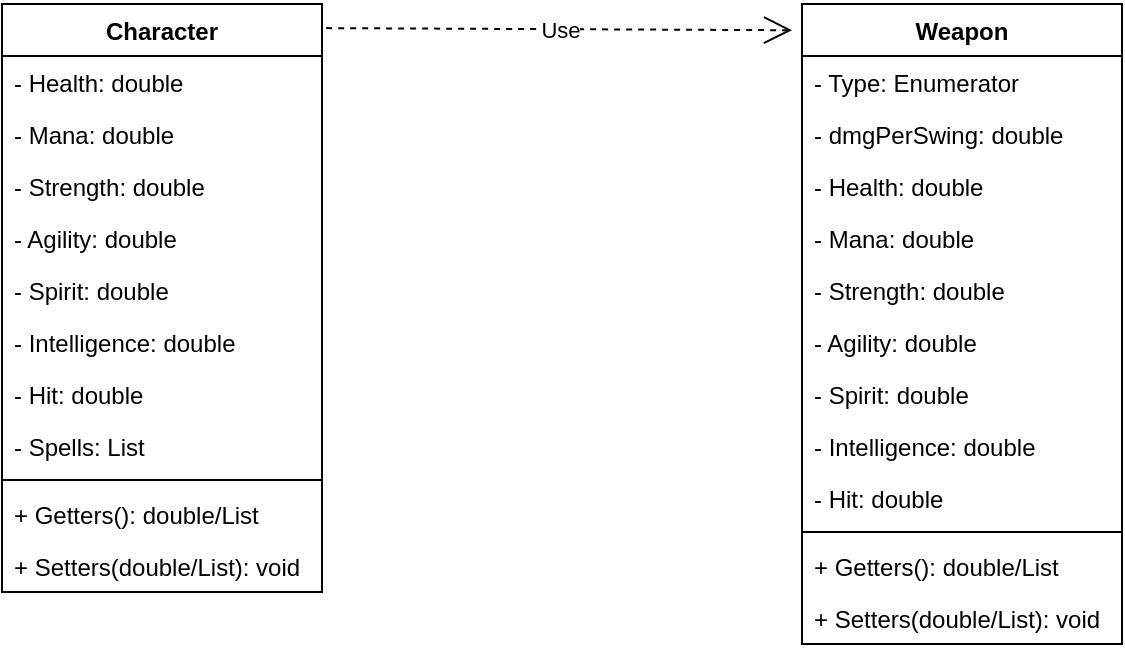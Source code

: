 <mxfile version="20.5.3" type="embed" pages="2"><diagram id="C5RBs43oDa-KdzZeNtuy" name="Model"><mxGraphModel dx="903" dy="784" grid="1" gridSize="10" guides="1" tooltips="1" connect="1" arrows="1" fold="1" page="1" pageScale="1" pageWidth="827" pageHeight="1169" math="0" shadow="0"><root><mxCell id="WIyWlLk6GJQsqaUBKTNV-0"/><mxCell id="WIyWlLk6GJQsqaUBKTNV-1" parent="WIyWlLk6GJQsqaUBKTNV-0"/><mxCell id="CvsPyBY_gTNWmde9INsc-14" value="Character" style="swimlane;fontStyle=1;align=center;verticalAlign=top;childLayout=stackLayout;horizontal=1;startSize=26;horizontalStack=0;resizeParent=1;resizeParentMax=0;resizeLast=0;collapsible=1;marginBottom=0;" parent="WIyWlLk6GJQsqaUBKTNV-1" vertex="1"><mxGeometry x="80" y="40" width="160" height="294" as="geometry"/></mxCell><object label="- Health: double" Strength="int" Agility="int" Stamina="int" Spirit="int" Intelligence="int" id="CvsPyBY_gTNWmde9INsc-15"><mxCell style="text;strokeColor=none;fillColor=none;align=left;verticalAlign=top;spacingLeft=4;spacingRight=4;overflow=hidden;rotatable=0;points=[[0,0.5],[1,0.5]];portConstraint=eastwest;" parent="CvsPyBY_gTNWmde9INsc-14" vertex="1"><mxGeometry y="26" width="160" height="26" as="geometry"/></mxCell></object><mxCell id="CvsPyBY_gTNWmde9INsc-25" value="- Mana: double" style="text;strokeColor=none;fillColor=none;align=left;verticalAlign=top;spacingLeft=4;spacingRight=4;overflow=hidden;rotatable=0;points=[[0,0.5],[1,0.5]];portConstraint=eastwest;" parent="CvsPyBY_gTNWmde9INsc-14" vertex="1"><mxGeometry y="52" width="160" height="26" as="geometry"/></mxCell><mxCell id="CvsPyBY_gTNWmde9INsc-24" value="- Strength: double" style="text;strokeColor=none;fillColor=none;align=left;verticalAlign=top;spacingLeft=4;spacingRight=4;overflow=hidden;rotatable=0;points=[[0,0.5],[1,0.5]];portConstraint=eastwest;" parent="CvsPyBY_gTNWmde9INsc-14" vertex="1"><mxGeometry y="78" width="160" height="26" as="geometry"/></mxCell><mxCell id="CvsPyBY_gTNWmde9INsc-23" value="- Agility: double" style="text;strokeColor=none;fillColor=none;align=left;verticalAlign=top;spacingLeft=4;spacingRight=4;overflow=hidden;rotatable=0;points=[[0,0.5],[1,0.5]];portConstraint=eastwest;" parent="CvsPyBY_gTNWmde9INsc-14" vertex="1"><mxGeometry y="104" width="160" height="26" as="geometry"/></mxCell><mxCell id="CvsPyBY_gTNWmde9INsc-22" value="- Spirit: double" style="text;strokeColor=none;fillColor=none;align=left;verticalAlign=top;spacingLeft=4;spacingRight=4;overflow=hidden;rotatable=0;points=[[0,0.5],[1,0.5]];portConstraint=eastwest;" parent="CvsPyBY_gTNWmde9INsc-14" vertex="1"><mxGeometry y="130" width="160" height="26" as="geometry"/></mxCell><mxCell id="CvsPyBY_gTNWmde9INsc-21" value="- Intelligence: double" style="text;strokeColor=none;fillColor=none;align=left;verticalAlign=top;spacingLeft=4;spacingRight=4;overflow=hidden;rotatable=0;points=[[0,0.5],[1,0.5]];portConstraint=eastwest;" parent="CvsPyBY_gTNWmde9INsc-14" vertex="1"><mxGeometry y="156" width="160" height="26" as="geometry"/></mxCell><mxCell id="CvsPyBY_gTNWmde9INsc-20" value="- Hit: double" style="text;strokeColor=none;fillColor=none;align=left;verticalAlign=top;spacingLeft=4;spacingRight=4;overflow=hidden;rotatable=0;points=[[0,0.5],[1,0.5]];portConstraint=eastwest;" parent="CvsPyBY_gTNWmde9INsc-14" vertex="1"><mxGeometry y="182" width="160" height="26" as="geometry"/></mxCell><mxCell id="CvsPyBY_gTNWmde9INsc-26" value="- Spells: List" style="text;strokeColor=none;fillColor=none;align=left;verticalAlign=top;spacingLeft=4;spacingRight=4;overflow=hidden;rotatable=0;points=[[0,0.5],[1,0.5]];portConstraint=eastwest;" parent="CvsPyBY_gTNWmde9INsc-14" vertex="1"><mxGeometry y="208" width="160" height="26" as="geometry"/></mxCell><mxCell id="CvsPyBY_gTNWmde9INsc-16" value="" style="line;strokeWidth=1;fillColor=none;align=left;verticalAlign=middle;spacingTop=-1;spacingLeft=3;spacingRight=3;rotatable=0;labelPosition=right;points=[];portConstraint=eastwest;strokeColor=inherit;" parent="CvsPyBY_gTNWmde9INsc-14" vertex="1"><mxGeometry y="234" width="160" height="8" as="geometry"/></mxCell><mxCell id="CvsPyBY_gTNWmde9INsc-17" value="+ Getters(): double/List" style="text;strokeColor=none;fillColor=none;align=left;verticalAlign=top;spacingLeft=4;spacingRight=4;overflow=hidden;rotatable=0;points=[[0,0.5],[1,0.5]];portConstraint=eastwest;" parent="CvsPyBY_gTNWmde9INsc-14" vertex="1"><mxGeometry y="242" width="160" height="26" as="geometry"/></mxCell><mxCell id="CvsPyBY_gTNWmde9INsc-18" value="+ Setters(double/List): void" style="text;strokeColor=none;fillColor=none;align=left;verticalAlign=top;spacingLeft=4;spacingRight=4;overflow=hidden;rotatable=0;points=[[0,0.5],[1,0.5]];portConstraint=eastwest;" parent="CvsPyBY_gTNWmde9INsc-14" vertex="1"><mxGeometry y="268" width="160" height="26" as="geometry"/></mxCell><mxCell id="CvsPyBY_gTNWmde9INsc-27" value="Weapon" style="swimlane;fontStyle=1;align=center;verticalAlign=top;childLayout=stackLayout;horizontal=1;startSize=26;horizontalStack=0;resizeParent=1;resizeParentMax=0;resizeLast=0;collapsible=1;marginBottom=0;" parent="WIyWlLk6GJQsqaUBKTNV-1" vertex="1"><mxGeometry x="480" y="40" width="160" height="320" as="geometry"/></mxCell><object label="- Type: Enumerator" Strength="int" Agility="int" Stamina="int" Spirit="int" Intelligence="int" id="CvsPyBY_gTNWmde9INsc-28"><mxCell style="text;strokeColor=none;fillColor=none;align=left;verticalAlign=top;spacingLeft=4;spacingRight=4;overflow=hidden;rotatable=0;points=[[0,0.5],[1,0.5]];portConstraint=eastwest;" parent="CvsPyBY_gTNWmde9INsc-27" vertex="1"><mxGeometry y="26" width="160" height="26" as="geometry"/></mxCell></object><mxCell id="CvsPyBY_gTNWmde9INsc-29" value="- dmgPerSwing: double" style="text;strokeColor=none;fillColor=none;align=left;verticalAlign=top;spacingLeft=4;spacingRight=4;overflow=hidden;rotatable=0;points=[[0,0.5],[1,0.5]];portConstraint=eastwest;" parent="CvsPyBY_gTNWmde9INsc-27" vertex="1"><mxGeometry y="52" width="160" height="26" as="geometry"/></mxCell><mxCell id="CvsPyBY_gTNWmde9INsc-39" value="- Health: double" style="text;strokeColor=none;fillColor=none;align=left;verticalAlign=top;spacingLeft=4;spacingRight=4;overflow=hidden;rotatable=0;points=[[0,0.5],[1,0.5]];portConstraint=eastwest;" parent="CvsPyBY_gTNWmde9INsc-27" vertex="1"><mxGeometry y="78" width="160" height="26" as="geometry"/></mxCell><mxCell id="CvsPyBY_gTNWmde9INsc-40" value="- Mana: double" style="text;strokeColor=none;fillColor=none;align=left;verticalAlign=top;spacingLeft=4;spacingRight=4;overflow=hidden;rotatable=0;points=[[0,0.5],[1,0.5]];portConstraint=eastwest;" parent="CvsPyBY_gTNWmde9INsc-27" vertex="1"><mxGeometry y="104" width="160" height="26" as="geometry"/></mxCell><mxCell id="CvsPyBY_gTNWmde9INsc-30" value="- Strength: double" style="text;strokeColor=none;fillColor=none;align=left;verticalAlign=top;spacingLeft=4;spacingRight=4;overflow=hidden;rotatable=0;points=[[0,0.5],[1,0.5]];portConstraint=eastwest;" parent="CvsPyBY_gTNWmde9INsc-27" vertex="1"><mxGeometry y="130" width="160" height="26" as="geometry"/></mxCell><mxCell id="CvsPyBY_gTNWmde9INsc-31" value="- Agility: double" style="text;strokeColor=none;fillColor=none;align=left;verticalAlign=top;spacingLeft=4;spacingRight=4;overflow=hidden;rotatable=0;points=[[0,0.5],[1,0.5]];portConstraint=eastwest;" parent="CvsPyBY_gTNWmde9INsc-27" vertex="1"><mxGeometry y="156" width="160" height="26" as="geometry"/></mxCell><mxCell id="CvsPyBY_gTNWmde9INsc-32" value="- Spirit: double" style="text;strokeColor=none;fillColor=none;align=left;verticalAlign=top;spacingLeft=4;spacingRight=4;overflow=hidden;rotatable=0;points=[[0,0.5],[1,0.5]];portConstraint=eastwest;" parent="CvsPyBY_gTNWmde9INsc-27" vertex="1"><mxGeometry y="182" width="160" height="26" as="geometry"/></mxCell><mxCell id="CvsPyBY_gTNWmde9INsc-33" value="- Intelligence: double" style="text;strokeColor=none;fillColor=none;align=left;verticalAlign=top;spacingLeft=4;spacingRight=4;overflow=hidden;rotatable=0;points=[[0,0.5],[1,0.5]];portConstraint=eastwest;" parent="CvsPyBY_gTNWmde9INsc-27" vertex="1"><mxGeometry y="208" width="160" height="26" as="geometry"/></mxCell><mxCell id="CvsPyBY_gTNWmde9INsc-34" value="- Hit: double" style="text;strokeColor=none;fillColor=none;align=left;verticalAlign=top;spacingLeft=4;spacingRight=4;overflow=hidden;rotatable=0;points=[[0,0.5],[1,0.5]];portConstraint=eastwest;" parent="CvsPyBY_gTNWmde9INsc-27" vertex="1"><mxGeometry y="234" width="160" height="26" as="geometry"/></mxCell><mxCell id="CvsPyBY_gTNWmde9INsc-36" value="" style="line;strokeWidth=1;fillColor=none;align=left;verticalAlign=middle;spacingTop=-1;spacingLeft=3;spacingRight=3;rotatable=0;labelPosition=right;points=[];portConstraint=eastwest;strokeColor=inherit;" parent="CvsPyBY_gTNWmde9INsc-27" vertex="1"><mxGeometry y="260" width="160" height="8" as="geometry"/></mxCell><mxCell id="CvsPyBY_gTNWmde9INsc-37" value="+ Getters(): double/List" style="text;strokeColor=none;fillColor=none;align=left;verticalAlign=top;spacingLeft=4;spacingRight=4;overflow=hidden;rotatable=0;points=[[0,0.5],[1,0.5]];portConstraint=eastwest;" parent="CvsPyBY_gTNWmde9INsc-27" vertex="1"><mxGeometry y="268" width="160" height="26" as="geometry"/></mxCell><mxCell id="CvsPyBY_gTNWmde9INsc-38" value="+ Setters(double/List): void" style="text;strokeColor=none;fillColor=none;align=left;verticalAlign=top;spacingLeft=4;spacingRight=4;overflow=hidden;rotatable=0;points=[[0,0.5],[1,0.5]];portConstraint=eastwest;" parent="CvsPyBY_gTNWmde9INsc-27" vertex="1"><mxGeometry y="294" width="160" height="26" as="geometry"/></mxCell><mxCell id="CvsPyBY_gTNWmde9INsc-41" value="Use" style="endArrow=open;endSize=12;dashed=1;html=1;rounded=0;exitX=1.013;exitY=0.041;exitDx=0;exitDy=0;exitPerimeter=0;entryX=-0.031;entryY=0.041;entryDx=0;entryDy=0;entryPerimeter=0;" parent="WIyWlLk6GJQsqaUBKTNV-1" source="CvsPyBY_gTNWmde9INsc-14" target="CvsPyBY_gTNWmde9INsc-27" edge="1"><mxGeometry width="160" relative="1" as="geometry"><mxPoint x="290" y="440" as="sourcePoint"/><mxPoint x="450" y="440" as="targetPoint"/></mxGeometry></mxCell></root></mxGraphModel></diagram><diagram id="jiM9Y5E0p4Vc9h0s1Fcs" name="Viewer"><mxGraphModel dx="903" dy="812" grid="1" gridSize="10" guides="1" tooltips="1" connect="1" arrows="1" fold="1" page="1" pageScale="1" pageWidth="850" pageHeight="1100" math="0" shadow="0"><root><mxCell id="0"/><mxCell id="1" parent="0"/><mxCell id="xq5f-G7putXhNV8RG8q5-4" value="" style="edgeStyle=orthogonalEdgeStyle;rounded=0;orthogonalLoop=1;jettySize=auto;html=1;" edge="1" parent="1" source="xq5f-G7putXhNV8RG8q5-1" target="xq5f-G7putXhNV8RG8q5-2"><mxGeometry relative="1" as="geometry"/></mxCell><mxCell id="xq5f-G7putXhNV8RG8q5-1" value="GameFrame" style="rounded=1;whiteSpace=wrap;html=1;" vertex="1" parent="1"><mxGeometry x="10" y="10" width="120" height="60" as="geometry"/></mxCell><mxCell id="xq5f-G7putXhNV8RG8q5-6" style="edgeStyle=orthogonalEdgeStyle;rounded=0;orthogonalLoop=1;jettySize=auto;html=1;exitX=1;exitY=0.5;exitDx=0;exitDy=0;entryX=0.5;entryY=0;entryDx=0;entryDy=0;" edge="1" parent="1" source="xq5f-G7putXhNV8RG8q5-2" target="xq5f-G7putXhNV8RG8q5-5"><mxGeometry relative="1" as="geometry"/></mxCell><mxCell id="xq5f-G7putXhNV8RG8q5-2" value="Panels" style="rounded=1;whiteSpace=wrap;html=1;" vertex="1" parent="1"><mxGeometry x="10" y="110" width="120" height="60" as="geometry"/></mxCell><mxCell id="xq5f-G7putXhNV8RG8q5-5" value="Main Menu" style="rounded=1;whiteSpace=wrap;html=1;" vertex="1" parent="1"><mxGeometry x="210" y="200" width="120" height="60" as="geometry"/></mxCell></root></mxGraphModel></diagram></mxfile>